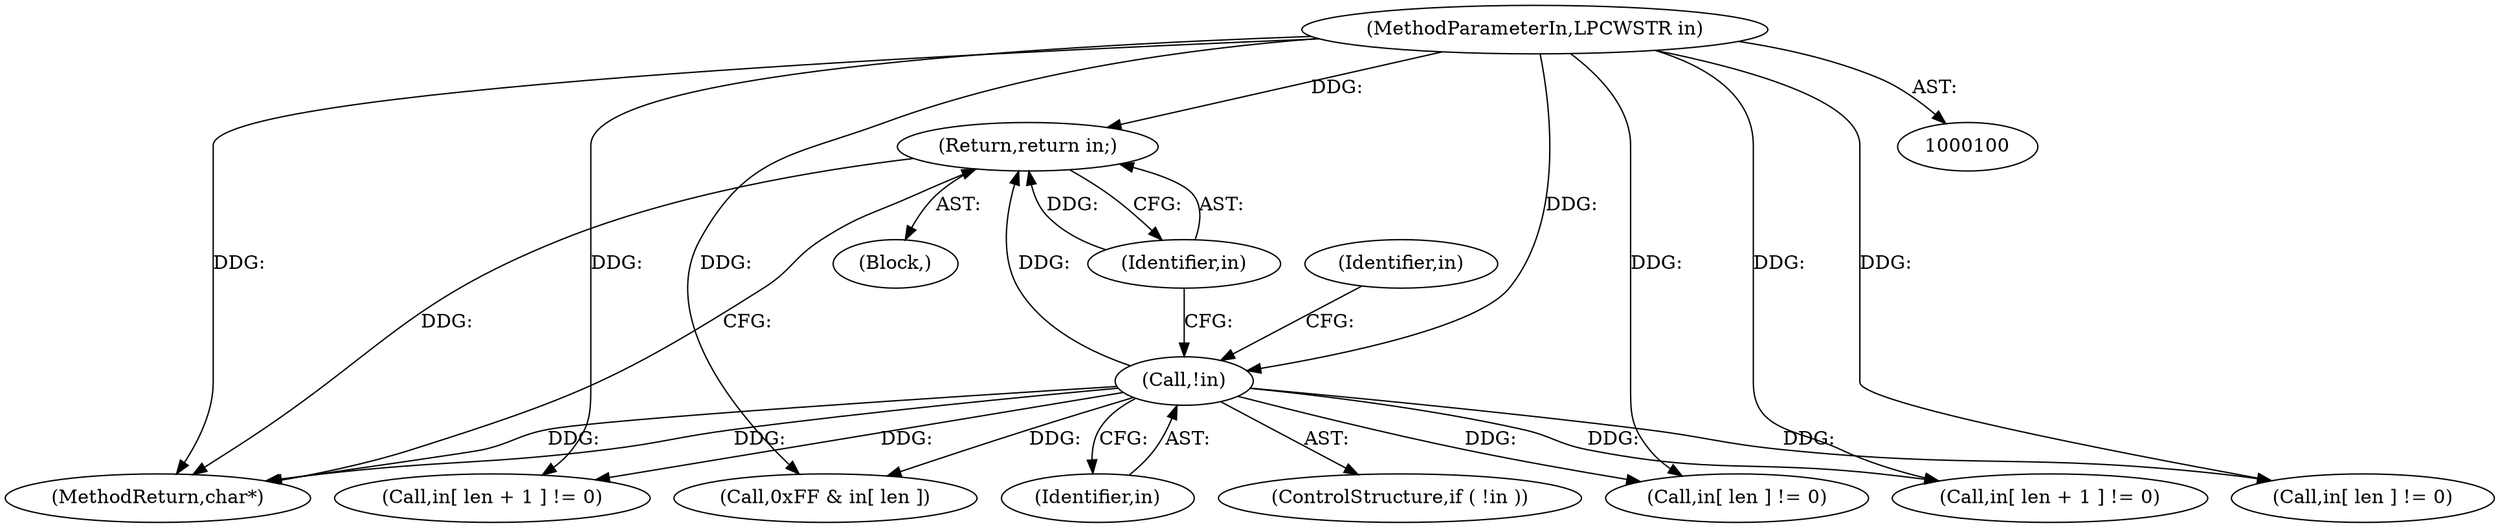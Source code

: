 digraph "1_unixODBC_45ef78e037f578b15fc58938a3a3251655e71d6f#diff-d52750c7ba4e594410438569d8e2963aL24_2@del" {
"1000112" [label="(Return,return in;)"];
"1000113" [label="(Identifier,in)"];
"1000109" [label="(Call,!in)"];
"1000101" [label="(MethodParameterIn,LPCWSTR in)"];
"1000121" [label="(Call,in[ len + 1 ] != 0)"];
"1000111" [label="(Block,)"];
"1000110" [label="(Identifier,in)"];
"1000101" [label="(MethodParameterIn,LPCWSTR in)"];
"1000109" [label="(Call,!in)"];
"1000112" [label="(Return,return in;)"];
"1000113" [label="(Identifier,in)"];
"1000116" [label="(Call,in[ len ] != 0)"];
"1000159" [label="(Call,0xFF & in[ len ])"];
"1000142" [label="(Call,in[ len ] != 0)"];
"1000180" [label="(MethodReturn,char*)"];
"1000118" [label="(Identifier,in)"];
"1000108" [label="(ControlStructure,if ( !in ))"];
"1000147" [label="(Call,in[ len + 1 ] != 0)"];
"1000112" -> "1000111"  [label="AST: "];
"1000112" -> "1000113"  [label="CFG: "];
"1000113" -> "1000112"  [label="AST: "];
"1000180" -> "1000112"  [label="CFG: "];
"1000112" -> "1000180"  [label="DDG: "];
"1000113" -> "1000112"  [label="DDG: "];
"1000109" -> "1000112"  [label="DDG: "];
"1000101" -> "1000112"  [label="DDG: "];
"1000113" -> "1000109"  [label="CFG: "];
"1000109" -> "1000108"  [label="AST: "];
"1000109" -> "1000110"  [label="CFG: "];
"1000110" -> "1000109"  [label="AST: "];
"1000118" -> "1000109"  [label="CFG: "];
"1000109" -> "1000180"  [label="DDG: "];
"1000109" -> "1000180"  [label="DDG: "];
"1000101" -> "1000109"  [label="DDG: "];
"1000109" -> "1000116"  [label="DDG: "];
"1000109" -> "1000121"  [label="DDG: "];
"1000109" -> "1000142"  [label="DDG: "];
"1000109" -> "1000147"  [label="DDG: "];
"1000109" -> "1000159"  [label="DDG: "];
"1000101" -> "1000100"  [label="AST: "];
"1000101" -> "1000180"  [label="DDG: "];
"1000101" -> "1000116"  [label="DDG: "];
"1000101" -> "1000121"  [label="DDG: "];
"1000101" -> "1000142"  [label="DDG: "];
"1000101" -> "1000147"  [label="DDG: "];
"1000101" -> "1000159"  [label="DDG: "];
}
